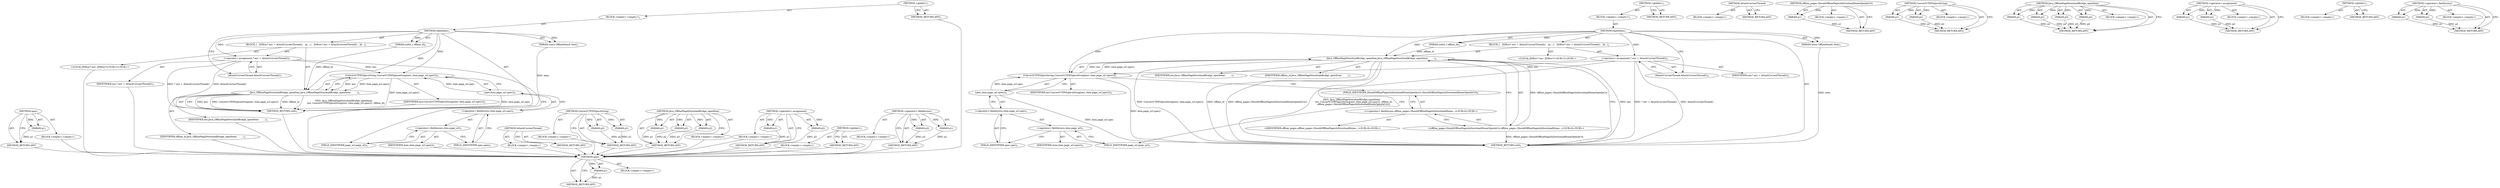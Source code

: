 digraph "&lt;operator&gt;.fieldAccess" {
vulnerable_67 [label=<(METHOD,spec)>];
vulnerable_68 [label=<(PARAM,p1)>];
vulnerable_69 [label=<(BLOCK,&lt;empty&gt;,&lt;empty&gt;)>];
vulnerable_70 [label=<(METHOD_RETURN,ANY)>];
vulnerable_6 [label=<(METHOD,&lt;global&gt;)<SUB>1</SUB>>];
vulnerable_7 [label=<(BLOCK,&lt;empty&gt;,&lt;empty&gt;)<SUB>1</SUB>>];
vulnerable_8 [label=<(METHOD,OpenItem)<SUB>1</SUB>>];
vulnerable_9 [label=<(PARAM,const OfflineItem&amp; item)<SUB>1</SUB>>];
vulnerable_10 [label=<(PARAM,int64_t offline_id)<SUB>2</SUB>>];
vulnerable_11 [label=<(BLOCK,{
   JNIEnv* env = AttachCurrentThread();
   Ja...,{
   JNIEnv* env = AttachCurrentThread();
   Ja...)<SUB>2</SUB>>];
vulnerable_12 [label="<(LOCAL,JNIEnv* env: JNIEnv*)<SUB>3</SUB>>"];
vulnerable_13 [label=<(&lt;operator&gt;.assignment,* env = AttachCurrentThread())<SUB>3</SUB>>];
vulnerable_14 [label=<(IDENTIFIER,env,* env = AttachCurrentThread())<SUB>3</SUB>>];
vulnerable_15 [label=<(AttachCurrentThread,AttachCurrentThread())<SUB>3</SUB>>];
vulnerable_16 [label=<(Java_OfflinePageDownloadBridge_openItem,Java_OfflinePageDownloadBridge_openItem(
      ...)<SUB>4</SUB>>];
vulnerable_17 [label=<(IDENTIFIER,env,Java_OfflinePageDownloadBridge_openItem(
      ...)<SUB>5</SUB>>];
vulnerable_18 [label=<(ConvertUTF8ToJavaString,ConvertUTF8ToJavaString(env, item.page_url.spec()))<SUB>5</SUB>>];
vulnerable_19 [label=<(IDENTIFIER,env,ConvertUTF8ToJavaString(env, item.page_url.spec()))<SUB>5</SUB>>];
vulnerable_20 [label=<(spec,item.page_url.spec())<SUB>5</SUB>>];
vulnerable_21 [label=<(&lt;operator&gt;.fieldAccess,item.page_url.spec)<SUB>5</SUB>>];
vulnerable_22 [label=<(&lt;operator&gt;.fieldAccess,item.page_url)<SUB>5</SUB>>];
vulnerable_23 [label=<(IDENTIFIER,item,item.page_url.spec())<SUB>5</SUB>>];
vulnerable_24 [label=<(FIELD_IDENTIFIER,page_url,page_url)<SUB>5</SUB>>];
vulnerable_25 [label=<(FIELD_IDENTIFIER,spec,spec)<SUB>5</SUB>>];
vulnerable_26 [label=<(IDENTIFIER,offline_id,Java_OfflinePageDownloadBridge_openItem(
      ...)<SUB>5</SUB>>];
vulnerable_27 [label=<(METHOD_RETURN,void)<SUB>1</SUB>>];
vulnerable_29 [label=<(METHOD_RETURN,ANY)<SUB>1</SUB>>];
vulnerable_53 [label=<(METHOD,AttachCurrentThread)>];
vulnerable_54 [label=<(BLOCK,&lt;empty&gt;,&lt;empty&gt;)>];
vulnerable_55 [label=<(METHOD_RETURN,ANY)>];
vulnerable_62 [label=<(METHOD,ConvertUTF8ToJavaString)>];
vulnerable_63 [label=<(PARAM,p1)>];
vulnerable_64 [label=<(PARAM,p2)>];
vulnerable_65 [label=<(BLOCK,&lt;empty&gt;,&lt;empty&gt;)>];
vulnerable_66 [label=<(METHOD_RETURN,ANY)>];
vulnerable_56 [label=<(METHOD,Java_OfflinePageDownloadBridge_openItem)>];
vulnerable_57 [label=<(PARAM,p1)>];
vulnerable_58 [label=<(PARAM,p2)>];
vulnerable_59 [label=<(PARAM,p3)>];
vulnerable_60 [label=<(BLOCK,&lt;empty&gt;,&lt;empty&gt;)>];
vulnerable_61 [label=<(METHOD_RETURN,ANY)>];
vulnerable_48 [label=<(METHOD,&lt;operator&gt;.assignment)>];
vulnerable_49 [label=<(PARAM,p1)>];
vulnerable_50 [label=<(PARAM,p2)>];
vulnerable_51 [label=<(BLOCK,&lt;empty&gt;,&lt;empty&gt;)>];
vulnerable_52 [label=<(METHOD_RETURN,ANY)>];
vulnerable_42 [label=<(METHOD,&lt;global&gt;)<SUB>1</SUB>>];
vulnerable_43 [label=<(BLOCK,&lt;empty&gt;,&lt;empty&gt;)>];
vulnerable_44 [label=<(METHOD_RETURN,ANY)>];
vulnerable_71 [label=<(METHOD,&lt;operator&gt;.fieldAccess)>];
vulnerable_72 [label=<(PARAM,p1)>];
vulnerable_73 [label=<(PARAM,p2)>];
vulnerable_74 [label=<(BLOCK,&lt;empty&gt;,&lt;empty&gt;)>];
vulnerable_75 [label=<(METHOD_RETURN,ANY)>];
fixed_74 [label=<(METHOD,spec)>];
fixed_75 [label=<(PARAM,p1)>];
fixed_76 [label=<(BLOCK,&lt;empty&gt;,&lt;empty&gt;)>];
fixed_77 [label=<(METHOD_RETURN,ANY)>];
fixed_6 [label=<(METHOD,&lt;global&gt;)<SUB>1</SUB>>];
fixed_7 [label=<(BLOCK,&lt;empty&gt;,&lt;empty&gt;)<SUB>1</SUB>>];
fixed_8 [label=<(METHOD,OpenItem)<SUB>1</SUB>>];
fixed_9 [label=<(PARAM,const OfflineItem&amp; item)<SUB>1</SUB>>];
fixed_10 [label=<(PARAM,int64_t offline_id)<SUB>2</SUB>>];
fixed_11 [label=<(BLOCK,{
   JNIEnv* env = AttachCurrentThread();
   Ja...,{
   JNIEnv* env = AttachCurrentThread();
   Ja...)<SUB>2</SUB>>];
fixed_12 [label="<(LOCAL,JNIEnv* env: JNIEnv*)<SUB>3</SUB>>"];
fixed_13 [label=<(&lt;operator&gt;.assignment,* env = AttachCurrentThread())<SUB>3</SUB>>];
fixed_14 [label=<(IDENTIFIER,env,* env = AttachCurrentThread())<SUB>3</SUB>>];
fixed_15 [label=<(AttachCurrentThread,AttachCurrentThread())<SUB>3</SUB>>];
fixed_16 [label=<(Java_OfflinePageDownloadBridge_openItem,Java_OfflinePageDownloadBridge_openItem(
      ...)<SUB>4</SUB>>];
fixed_17 [label=<(IDENTIFIER,env,Java_OfflinePageDownloadBridge_openItem(
      ...)<SUB>5</SUB>>];
fixed_18 [label=<(ConvertUTF8ToJavaString,ConvertUTF8ToJavaString(env, item.page_url.spec()))<SUB>5</SUB>>];
fixed_19 [label=<(IDENTIFIER,env,ConvertUTF8ToJavaString(env, item.page_url.spec()))<SUB>5</SUB>>];
fixed_20 [label=<(spec,item.page_url.spec())<SUB>5</SUB>>];
fixed_21 [label=<(&lt;operator&gt;.fieldAccess,item.page_url.spec)<SUB>5</SUB>>];
fixed_22 [label=<(&lt;operator&gt;.fieldAccess,item.page_url)<SUB>5</SUB>>];
fixed_23 [label=<(IDENTIFIER,item,item.page_url.spec())<SUB>5</SUB>>];
fixed_24 [label=<(FIELD_IDENTIFIER,page_url,page_url)<SUB>5</SUB>>];
fixed_25 [label=<(FIELD_IDENTIFIER,spec,spec)<SUB>5</SUB>>];
fixed_26 [label=<(IDENTIFIER,offline_id,Java_OfflinePageDownloadBridge_openItem(
      ...)<SUB>5</SUB>>];
fixed_27 [label="<(offline_pages.ShouldOfflinePagesInDownloadHomeOpenInCct,offline_pages::ShouldOfflinePagesInDownloadHome...)<SUB>6</SUB>>"];
fixed_28 [label="<(&lt;operator&gt;.fieldAccess,offline_pages::ShouldOfflinePagesInDownloadHome...)<SUB>6</SUB>>"];
fixed_29 [label="<(IDENTIFIER,offline_pages,offline_pages::ShouldOfflinePagesInDownloadHome...)<SUB>6</SUB>>"];
fixed_30 [label=<(FIELD_IDENTIFIER,ShouldOfflinePagesInDownloadHomeOpenInCct,ShouldOfflinePagesInDownloadHomeOpenInCct)<SUB>6</SUB>>];
fixed_31 [label=<(METHOD_RETURN,void)<SUB>1</SUB>>];
fixed_33 [label=<(METHOD_RETURN,ANY)<SUB>1</SUB>>];
fixed_59 [label=<(METHOD,AttachCurrentThread)>];
fixed_60 [label=<(BLOCK,&lt;empty&gt;,&lt;empty&gt;)>];
fixed_61 [label=<(METHOD_RETURN,ANY)>];
fixed_83 [label=<(METHOD,offline_pages.ShouldOfflinePagesInDownloadHomeOpenInCct)>];
fixed_84 [label=<(PARAM,p1)>];
fixed_85 [label=<(BLOCK,&lt;empty&gt;,&lt;empty&gt;)>];
fixed_86 [label=<(METHOD_RETURN,ANY)>];
fixed_69 [label=<(METHOD,ConvertUTF8ToJavaString)>];
fixed_70 [label=<(PARAM,p1)>];
fixed_71 [label=<(PARAM,p2)>];
fixed_72 [label=<(BLOCK,&lt;empty&gt;,&lt;empty&gt;)>];
fixed_73 [label=<(METHOD_RETURN,ANY)>];
fixed_62 [label=<(METHOD,Java_OfflinePageDownloadBridge_openItem)>];
fixed_63 [label=<(PARAM,p1)>];
fixed_64 [label=<(PARAM,p2)>];
fixed_65 [label=<(PARAM,p3)>];
fixed_66 [label=<(PARAM,p4)>];
fixed_67 [label=<(BLOCK,&lt;empty&gt;,&lt;empty&gt;)>];
fixed_68 [label=<(METHOD_RETURN,ANY)>];
fixed_54 [label=<(METHOD,&lt;operator&gt;.assignment)>];
fixed_55 [label=<(PARAM,p1)>];
fixed_56 [label=<(PARAM,p2)>];
fixed_57 [label=<(BLOCK,&lt;empty&gt;,&lt;empty&gt;)>];
fixed_58 [label=<(METHOD_RETURN,ANY)>];
fixed_48 [label=<(METHOD,&lt;global&gt;)<SUB>1</SUB>>];
fixed_49 [label=<(BLOCK,&lt;empty&gt;,&lt;empty&gt;)>];
fixed_50 [label=<(METHOD_RETURN,ANY)>];
fixed_78 [label=<(METHOD,&lt;operator&gt;.fieldAccess)>];
fixed_79 [label=<(PARAM,p1)>];
fixed_80 [label=<(PARAM,p2)>];
fixed_81 [label=<(BLOCK,&lt;empty&gt;,&lt;empty&gt;)>];
fixed_82 [label=<(METHOD_RETURN,ANY)>];
vulnerable_67 -> vulnerable_68  [key=0, label="AST: "];
vulnerable_67 -> vulnerable_68  [key=1, label="DDG: "];
vulnerable_67 -> vulnerable_69  [key=0, label="AST: "];
vulnerable_67 -> vulnerable_70  [key=0, label="AST: "];
vulnerable_67 -> vulnerable_70  [key=1, label="CFG: "];
vulnerable_68 -> vulnerable_70  [key=0, label="DDG: p1"];
vulnerable_69 -> fixed_74  [key=0];
vulnerable_70 -> fixed_74  [key=0];
vulnerable_6 -> vulnerable_7  [key=0, label="AST: "];
vulnerable_6 -> vulnerable_29  [key=0, label="AST: "];
vulnerable_6 -> vulnerable_29  [key=1, label="CFG: "];
vulnerable_7 -> vulnerable_8  [key=0, label="AST: "];
vulnerable_8 -> vulnerable_9  [key=0, label="AST: "];
vulnerable_8 -> vulnerable_9  [key=1, label="DDG: "];
vulnerable_8 -> vulnerable_10  [key=0, label="AST: "];
vulnerable_8 -> vulnerable_10  [key=1, label="DDG: "];
vulnerable_8 -> vulnerable_11  [key=0, label="AST: "];
vulnerable_8 -> vulnerable_27  [key=0, label="AST: "];
vulnerable_8 -> vulnerable_15  [key=0, label="CFG: "];
vulnerable_8 -> vulnerable_13  [key=0, label="DDG: "];
vulnerable_8 -> vulnerable_16  [key=0, label="DDG: "];
vulnerable_8 -> vulnerable_18  [key=0, label="DDG: "];
vulnerable_9 -> vulnerable_27  [key=0, label="DDG: item"];
vulnerable_10 -> vulnerable_16  [key=0, label="DDG: offline_id"];
vulnerable_11 -> vulnerable_12  [key=0, label="AST: "];
vulnerable_11 -> vulnerable_13  [key=0, label="AST: "];
vulnerable_11 -> vulnerable_16  [key=0, label="AST: "];
vulnerable_12 -> fixed_74  [key=0];
vulnerable_13 -> vulnerable_14  [key=0, label="AST: "];
vulnerable_13 -> vulnerable_15  [key=0, label="AST: "];
vulnerable_13 -> vulnerable_24  [key=0, label="CFG: "];
vulnerable_13 -> vulnerable_27  [key=0, label="DDG: AttachCurrentThread()"];
vulnerable_13 -> vulnerable_27  [key=1, label="DDG: * env = AttachCurrentThread()"];
vulnerable_13 -> vulnerable_18  [key=0, label="DDG: env"];
vulnerable_14 -> fixed_74  [key=0];
vulnerable_15 -> vulnerable_13  [key=0, label="CFG: "];
vulnerable_16 -> vulnerable_17  [key=0, label="AST: "];
vulnerable_16 -> vulnerable_18  [key=0, label="AST: "];
vulnerable_16 -> vulnerable_26  [key=0, label="AST: "];
vulnerable_16 -> vulnerable_27  [key=0, label="CFG: "];
vulnerable_16 -> vulnerable_27  [key=1, label="DDG: env"];
vulnerable_16 -> vulnerable_27  [key=2, label="DDG: ConvertUTF8ToJavaString(env, item.page_url.spec())"];
vulnerable_16 -> vulnerable_27  [key=3, label="DDG: offline_id"];
vulnerable_16 -> vulnerable_27  [key=4, label="DDG: Java_OfflinePageDownloadBridge_openItem(
      env, ConvertUTF8ToJavaString(env, item.page_url.spec()), offline_id)"];
vulnerable_17 -> fixed_74  [key=0];
vulnerable_18 -> vulnerable_19  [key=0, label="AST: "];
vulnerable_18 -> vulnerable_20  [key=0, label="AST: "];
vulnerable_18 -> vulnerable_16  [key=0, label="CFG: "];
vulnerable_18 -> vulnerable_16  [key=1, label="DDG: env"];
vulnerable_18 -> vulnerable_16  [key=2, label="DDG: item.page_url.spec()"];
vulnerable_18 -> vulnerable_27  [key=0, label="DDG: item.page_url.spec()"];
vulnerable_19 -> fixed_74  [key=0];
vulnerable_20 -> vulnerable_21  [key=0, label="AST: "];
vulnerable_20 -> vulnerable_18  [key=0, label="CFG: "];
vulnerable_20 -> vulnerable_18  [key=1, label="DDG: item.page_url.spec"];
vulnerable_20 -> vulnerable_27  [key=0, label="DDG: item.page_url.spec"];
vulnerable_21 -> vulnerable_22  [key=0, label="AST: "];
vulnerable_21 -> vulnerable_25  [key=0, label="AST: "];
vulnerable_21 -> vulnerable_20  [key=0, label="CFG: "];
vulnerable_22 -> vulnerable_23  [key=0, label="AST: "];
vulnerable_22 -> vulnerable_24  [key=0, label="AST: "];
vulnerable_22 -> vulnerable_25  [key=0, label="CFG: "];
vulnerable_23 -> fixed_74  [key=0];
vulnerable_24 -> vulnerable_22  [key=0, label="CFG: "];
vulnerable_25 -> vulnerable_21  [key=0, label="CFG: "];
vulnerable_26 -> fixed_74  [key=0];
vulnerable_27 -> fixed_74  [key=0];
vulnerable_29 -> fixed_74  [key=0];
vulnerable_53 -> vulnerable_54  [key=0, label="AST: "];
vulnerable_53 -> vulnerable_55  [key=0, label="AST: "];
vulnerable_53 -> vulnerable_55  [key=1, label="CFG: "];
vulnerable_54 -> fixed_74  [key=0];
vulnerable_55 -> fixed_74  [key=0];
vulnerable_62 -> vulnerable_63  [key=0, label="AST: "];
vulnerable_62 -> vulnerable_63  [key=1, label="DDG: "];
vulnerable_62 -> vulnerable_65  [key=0, label="AST: "];
vulnerable_62 -> vulnerable_64  [key=0, label="AST: "];
vulnerable_62 -> vulnerable_64  [key=1, label="DDG: "];
vulnerable_62 -> vulnerable_66  [key=0, label="AST: "];
vulnerable_62 -> vulnerable_66  [key=1, label="CFG: "];
vulnerable_63 -> vulnerable_66  [key=0, label="DDG: p1"];
vulnerable_64 -> vulnerable_66  [key=0, label="DDG: p2"];
vulnerable_65 -> fixed_74  [key=0];
vulnerable_66 -> fixed_74  [key=0];
vulnerable_56 -> vulnerable_57  [key=0, label="AST: "];
vulnerable_56 -> vulnerable_57  [key=1, label="DDG: "];
vulnerable_56 -> vulnerable_60  [key=0, label="AST: "];
vulnerable_56 -> vulnerable_58  [key=0, label="AST: "];
vulnerable_56 -> vulnerable_58  [key=1, label="DDG: "];
vulnerable_56 -> vulnerable_61  [key=0, label="AST: "];
vulnerable_56 -> vulnerable_61  [key=1, label="CFG: "];
vulnerable_56 -> vulnerable_59  [key=0, label="AST: "];
vulnerable_56 -> vulnerable_59  [key=1, label="DDG: "];
vulnerable_57 -> vulnerable_61  [key=0, label="DDG: p1"];
vulnerable_58 -> vulnerable_61  [key=0, label="DDG: p2"];
vulnerable_59 -> vulnerable_61  [key=0, label="DDG: p3"];
vulnerable_60 -> fixed_74  [key=0];
vulnerable_61 -> fixed_74  [key=0];
vulnerable_48 -> vulnerable_49  [key=0, label="AST: "];
vulnerable_48 -> vulnerable_49  [key=1, label="DDG: "];
vulnerable_48 -> vulnerable_51  [key=0, label="AST: "];
vulnerable_48 -> vulnerable_50  [key=0, label="AST: "];
vulnerable_48 -> vulnerable_50  [key=1, label="DDG: "];
vulnerable_48 -> vulnerable_52  [key=0, label="AST: "];
vulnerable_48 -> vulnerable_52  [key=1, label="CFG: "];
vulnerable_49 -> vulnerable_52  [key=0, label="DDG: p1"];
vulnerable_50 -> vulnerable_52  [key=0, label="DDG: p2"];
vulnerable_51 -> fixed_74  [key=0];
vulnerable_52 -> fixed_74  [key=0];
vulnerable_42 -> vulnerable_43  [key=0, label="AST: "];
vulnerable_42 -> vulnerable_44  [key=0, label="AST: "];
vulnerable_42 -> vulnerable_44  [key=1, label="CFG: "];
vulnerable_43 -> fixed_74  [key=0];
vulnerable_44 -> fixed_74  [key=0];
vulnerable_71 -> vulnerable_72  [key=0, label="AST: "];
vulnerable_71 -> vulnerable_72  [key=1, label="DDG: "];
vulnerable_71 -> vulnerable_74  [key=0, label="AST: "];
vulnerable_71 -> vulnerable_73  [key=0, label="AST: "];
vulnerable_71 -> vulnerable_73  [key=1, label="DDG: "];
vulnerable_71 -> vulnerable_75  [key=0, label="AST: "];
vulnerable_71 -> vulnerable_75  [key=1, label="CFG: "];
vulnerable_72 -> vulnerable_75  [key=0, label="DDG: p1"];
vulnerable_73 -> vulnerable_75  [key=0, label="DDG: p2"];
vulnerable_74 -> fixed_74  [key=0];
vulnerable_75 -> fixed_74  [key=0];
fixed_74 -> fixed_75  [key=0, label="AST: "];
fixed_74 -> fixed_75  [key=1, label="DDG: "];
fixed_74 -> fixed_76  [key=0, label="AST: "];
fixed_74 -> fixed_77  [key=0, label="AST: "];
fixed_74 -> fixed_77  [key=1, label="CFG: "];
fixed_75 -> fixed_77  [key=0, label="DDG: p1"];
fixed_6 -> fixed_7  [key=0, label="AST: "];
fixed_6 -> fixed_33  [key=0, label="AST: "];
fixed_6 -> fixed_33  [key=1, label="CFG: "];
fixed_7 -> fixed_8  [key=0, label="AST: "];
fixed_8 -> fixed_9  [key=0, label="AST: "];
fixed_8 -> fixed_9  [key=1, label="DDG: "];
fixed_8 -> fixed_10  [key=0, label="AST: "];
fixed_8 -> fixed_10  [key=1, label="DDG: "];
fixed_8 -> fixed_11  [key=0, label="AST: "];
fixed_8 -> fixed_31  [key=0, label="AST: "];
fixed_8 -> fixed_15  [key=0, label="CFG: "];
fixed_8 -> fixed_13  [key=0, label="DDG: "];
fixed_8 -> fixed_16  [key=0, label="DDG: "];
fixed_8 -> fixed_18  [key=0, label="DDG: "];
fixed_9 -> fixed_31  [key=0, label="DDG: item"];
fixed_10 -> fixed_16  [key=0, label="DDG: offline_id"];
fixed_11 -> fixed_12  [key=0, label="AST: "];
fixed_11 -> fixed_13  [key=0, label="AST: "];
fixed_11 -> fixed_16  [key=0, label="AST: "];
fixed_13 -> fixed_14  [key=0, label="AST: "];
fixed_13 -> fixed_15  [key=0, label="AST: "];
fixed_13 -> fixed_24  [key=0, label="CFG: "];
fixed_13 -> fixed_31  [key=0, label="DDG: AttachCurrentThread()"];
fixed_13 -> fixed_31  [key=1, label="DDG: * env = AttachCurrentThread()"];
fixed_13 -> fixed_18  [key=0, label="DDG: env"];
fixed_15 -> fixed_13  [key=0, label="CFG: "];
fixed_16 -> fixed_17  [key=0, label="AST: "];
fixed_16 -> fixed_18  [key=0, label="AST: "];
fixed_16 -> fixed_26  [key=0, label="AST: "];
fixed_16 -> fixed_27  [key=0, label="AST: "];
fixed_16 -> fixed_31  [key=0, label="CFG: "];
fixed_16 -> fixed_31  [key=1, label="DDG: env"];
fixed_16 -> fixed_31  [key=2, label="DDG: ConvertUTF8ToJavaString(env, item.page_url.spec())"];
fixed_16 -> fixed_31  [key=3, label="DDG: offline_id"];
fixed_16 -> fixed_31  [key=4, label="DDG: offline_pages::ShouldOfflinePagesInDownloadHomeOpenInCct()"];
fixed_16 -> fixed_31  [key=5, label="DDG: Java_OfflinePageDownloadBridge_openItem(
      env, ConvertUTF8ToJavaString(env, item.page_url.spec()), offline_id,
      offline_pages::ShouldOfflinePagesInDownloadHomeOpenInCct())"];
fixed_18 -> fixed_19  [key=0, label="AST: "];
fixed_18 -> fixed_20  [key=0, label="AST: "];
fixed_18 -> fixed_30  [key=0, label="CFG: "];
fixed_18 -> fixed_31  [key=0, label="DDG: item.page_url.spec()"];
fixed_18 -> fixed_16  [key=0, label="DDG: env"];
fixed_18 -> fixed_16  [key=1, label="DDG: item.page_url.spec()"];
fixed_20 -> fixed_21  [key=0, label="AST: "];
fixed_20 -> fixed_18  [key=0, label="CFG: "];
fixed_20 -> fixed_18  [key=1, label="DDG: item.page_url.spec"];
fixed_20 -> fixed_31  [key=0, label="DDG: item.page_url.spec"];
fixed_21 -> fixed_22  [key=0, label="AST: "];
fixed_21 -> fixed_25  [key=0, label="AST: "];
fixed_21 -> fixed_20  [key=0, label="CFG: "];
fixed_22 -> fixed_23  [key=0, label="AST: "];
fixed_22 -> fixed_24  [key=0, label="AST: "];
fixed_22 -> fixed_25  [key=0, label="CFG: "];
fixed_24 -> fixed_22  [key=0, label="CFG: "];
fixed_25 -> fixed_21  [key=0, label="CFG: "];
fixed_27 -> fixed_28  [key=0, label="AST: "];
fixed_27 -> fixed_16  [key=0, label="CFG: "];
fixed_27 -> fixed_16  [key=1, label="DDG: offline_pages::ShouldOfflinePagesInDownloadHomeOpenInCct"];
fixed_27 -> fixed_31  [key=0, label="DDG: offline_pages::ShouldOfflinePagesInDownloadHomeOpenInCct"];
fixed_28 -> fixed_29  [key=0, label="AST: "];
fixed_28 -> fixed_30  [key=0, label="AST: "];
fixed_28 -> fixed_27  [key=0, label="CFG: "];
fixed_30 -> fixed_28  [key=0, label="CFG: "];
fixed_59 -> fixed_60  [key=0, label="AST: "];
fixed_59 -> fixed_61  [key=0, label="AST: "];
fixed_59 -> fixed_61  [key=1, label="CFG: "];
fixed_83 -> fixed_84  [key=0, label="AST: "];
fixed_83 -> fixed_84  [key=1, label="DDG: "];
fixed_83 -> fixed_85  [key=0, label="AST: "];
fixed_83 -> fixed_86  [key=0, label="AST: "];
fixed_83 -> fixed_86  [key=1, label="CFG: "];
fixed_84 -> fixed_86  [key=0, label="DDG: p1"];
fixed_69 -> fixed_70  [key=0, label="AST: "];
fixed_69 -> fixed_70  [key=1, label="DDG: "];
fixed_69 -> fixed_72  [key=0, label="AST: "];
fixed_69 -> fixed_71  [key=0, label="AST: "];
fixed_69 -> fixed_71  [key=1, label="DDG: "];
fixed_69 -> fixed_73  [key=0, label="AST: "];
fixed_69 -> fixed_73  [key=1, label="CFG: "];
fixed_70 -> fixed_73  [key=0, label="DDG: p1"];
fixed_71 -> fixed_73  [key=0, label="DDG: p2"];
fixed_62 -> fixed_63  [key=0, label="AST: "];
fixed_62 -> fixed_63  [key=1, label="DDG: "];
fixed_62 -> fixed_67  [key=0, label="AST: "];
fixed_62 -> fixed_64  [key=0, label="AST: "];
fixed_62 -> fixed_64  [key=1, label="DDG: "];
fixed_62 -> fixed_68  [key=0, label="AST: "];
fixed_62 -> fixed_68  [key=1, label="CFG: "];
fixed_62 -> fixed_65  [key=0, label="AST: "];
fixed_62 -> fixed_65  [key=1, label="DDG: "];
fixed_62 -> fixed_66  [key=0, label="AST: "];
fixed_62 -> fixed_66  [key=1, label="DDG: "];
fixed_63 -> fixed_68  [key=0, label="DDG: p1"];
fixed_64 -> fixed_68  [key=0, label="DDG: p2"];
fixed_65 -> fixed_68  [key=0, label="DDG: p3"];
fixed_66 -> fixed_68  [key=0, label="DDG: p4"];
fixed_54 -> fixed_55  [key=0, label="AST: "];
fixed_54 -> fixed_55  [key=1, label="DDG: "];
fixed_54 -> fixed_57  [key=0, label="AST: "];
fixed_54 -> fixed_56  [key=0, label="AST: "];
fixed_54 -> fixed_56  [key=1, label="DDG: "];
fixed_54 -> fixed_58  [key=0, label="AST: "];
fixed_54 -> fixed_58  [key=1, label="CFG: "];
fixed_55 -> fixed_58  [key=0, label="DDG: p1"];
fixed_56 -> fixed_58  [key=0, label="DDG: p2"];
fixed_48 -> fixed_49  [key=0, label="AST: "];
fixed_48 -> fixed_50  [key=0, label="AST: "];
fixed_48 -> fixed_50  [key=1, label="CFG: "];
fixed_78 -> fixed_79  [key=0, label="AST: "];
fixed_78 -> fixed_79  [key=1, label="DDG: "];
fixed_78 -> fixed_81  [key=0, label="AST: "];
fixed_78 -> fixed_80  [key=0, label="AST: "];
fixed_78 -> fixed_80  [key=1, label="DDG: "];
fixed_78 -> fixed_82  [key=0, label="AST: "];
fixed_78 -> fixed_82  [key=1, label="CFG: "];
fixed_79 -> fixed_82  [key=0, label="DDG: p1"];
fixed_80 -> fixed_82  [key=0, label="DDG: p2"];
}
